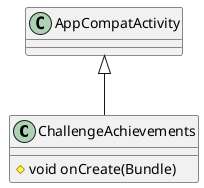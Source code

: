 @startuml
class ChallengeAchievements {
# void onCreate(Bundle)
}


AppCompatActivity <|-- ChallengeAchievements
@enduml